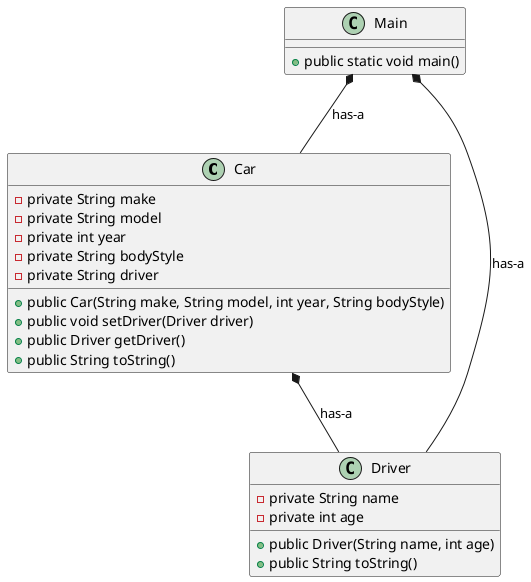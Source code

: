 @startuml
'https://plantuml.com/object-diagram

class Car
class Driver
class Main

Main : + public static void main()
Car : + public Car(String make, String model, int year, String bodyStyle)
Car : + public void setDriver(Driver driver)
Car : + public Driver getDriver()
Car : + public String toString()
Car : - private String make
Car : - private String model
Car : - private int year
Car : - private String bodyStyle
Car : - private String driver
Driver : - private String name
Driver : - private int age
Driver : + public Driver(String name, int age)
Driver : + public String toString()


Main *-- Car : has-a
Main *-- Driver : has-a
Car *-- Driver : has-a
@enduml

